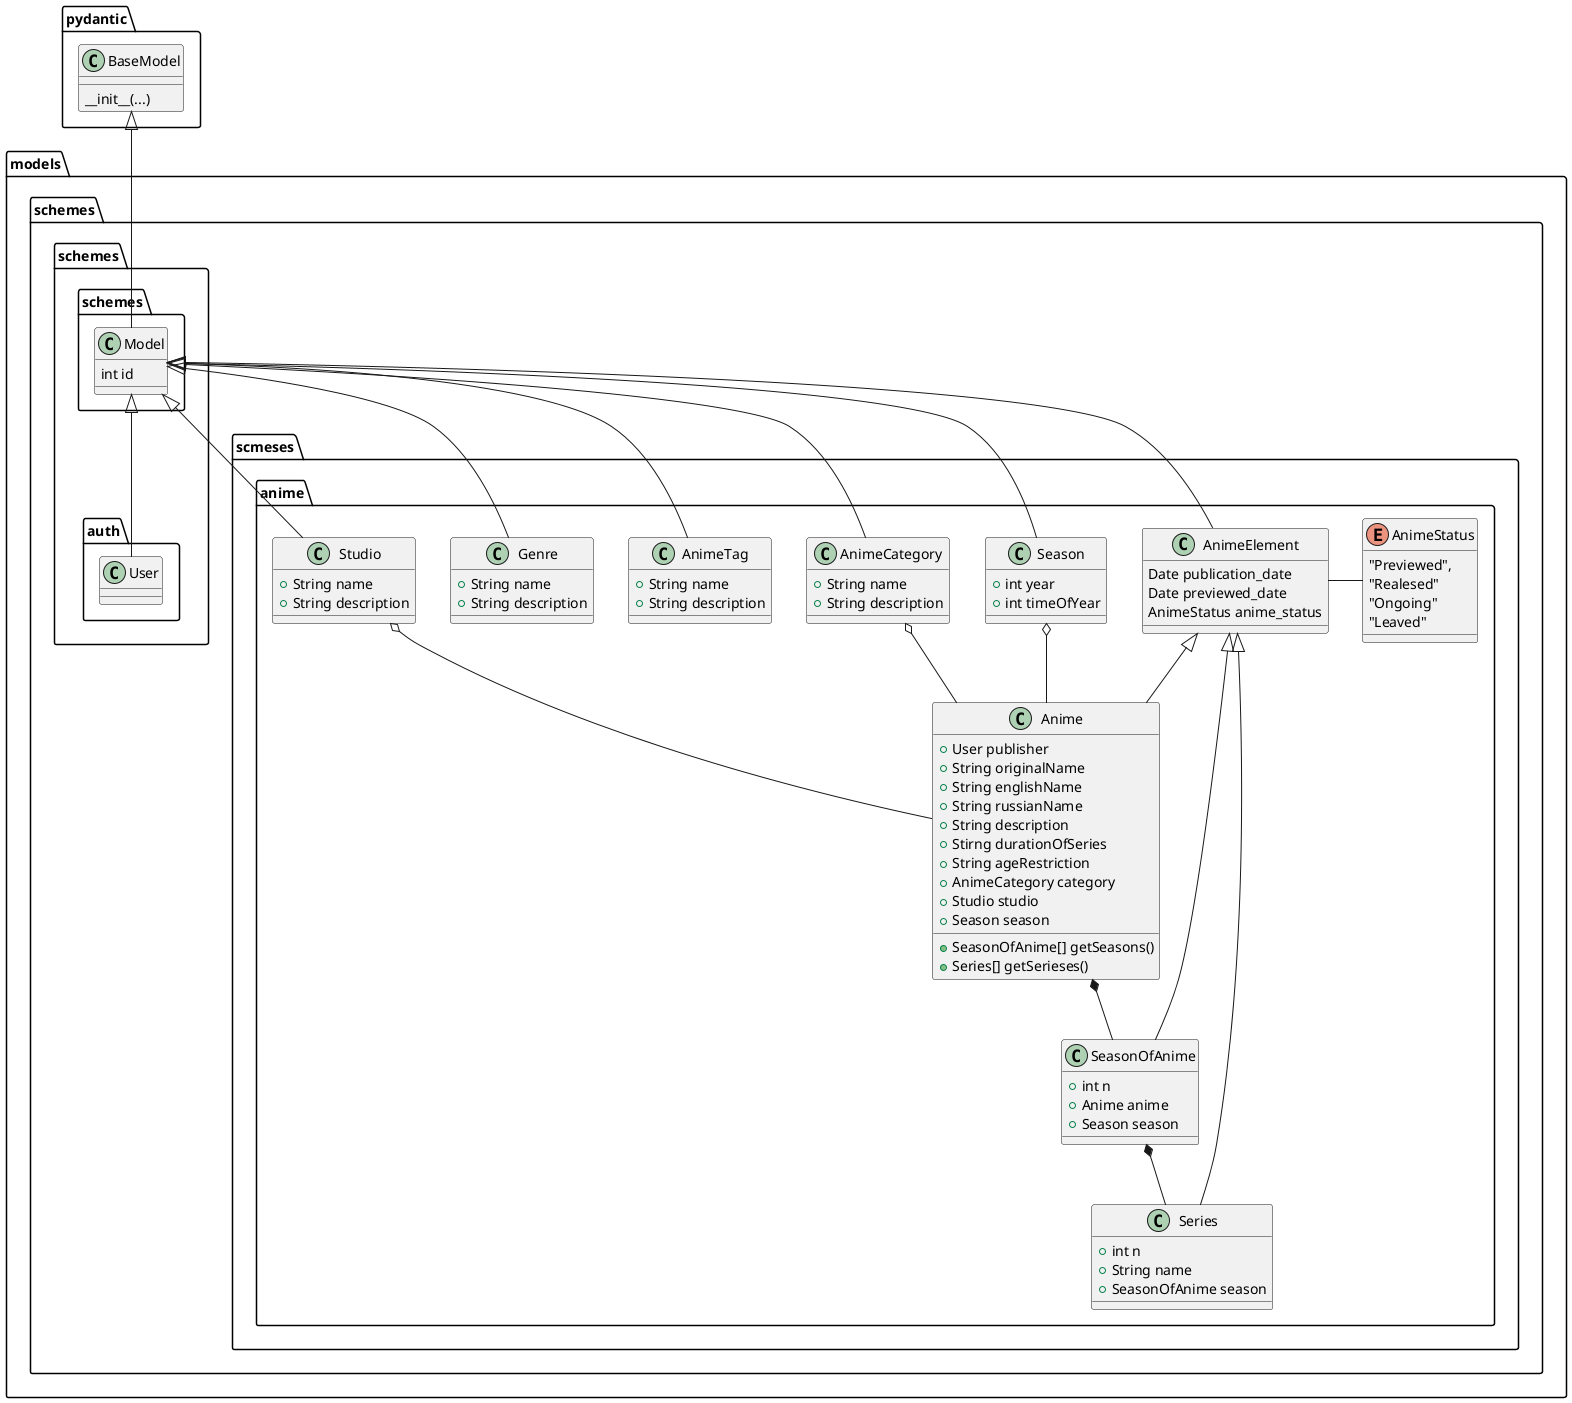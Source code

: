 @startuml class

package pydantic {
    class BaseModel {
        __init__(...)
    }
}

package models {
    package schemes {
        package schemes.schemes {
            class Model {
                int id
            }

            BaseModel <|-- Model
        }

        package schemes.auth {
            class User {

            }

            Model <|-- User
        }

        package scmeses.anime {
            class AnimeElement {
                Date publication_date
                Date previewed_date
                AnimeStatus anime_status
            }

            class Series {
                + int n
                + String name
                + SeasonOfAnime season
            }

            class SeasonOfAnime {
                + int n
                + Anime anime
                + Season season
            }

            class Anime {
                + User publisher
                + String originalName
                + String englishName
                + String russianName
                + String description
                + Stirng durationOfSeries
                + String ageRestriction
                + AnimeCategory category
                + Studio studio
                + Season season
                
                + SeasonOfAnime[] getSeasons()
                + Series[] getSerieses()
            }

            class AnimeCategory {
                + String name
                + String description
            }

            class AnimeTag {
                + String name
                + String description
            }

            class Genre {
                + String name
                + String description
            }

            class Studio {
                + String name
                + String description
            }

            class Season {
                + int year
                + int timeOfYear
            }

            enum AnimeStatus {
                "Previewed",
                "Realesed"
                "Ongoing"
                "Leaved"
            }

            Model <|-- AnimeElement
            Model <|-- AnimeCategory
            Model <|-- AnimeTag
            Model <|-- Genre
            Model <|-- Studio
            Model <|-- Season

            AnimeElement <|-- Series
            AnimeElement <|-- SeasonOfAnime
            AnimeElement <|-- Anime

            AnimeElement - AnimeStatus

            SeasonOfAnime *-- Series
            Anime *-- SeasonOfAnime
            AnimeCategory o-- Anime
            Studio o-- Anime
            Season o--Anime
        }
    }
}

@enduml
